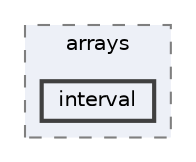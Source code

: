 digraph "env/lib/python3.12/site-packages/pandas/tests/arrays/interval"
{
 // LATEX_PDF_SIZE
  bgcolor="transparent";
  edge [fontname=Helvetica,fontsize=10,labelfontname=Helvetica,labelfontsize=10];
  node [fontname=Helvetica,fontsize=10,shape=box,height=0.2,width=0.4];
  compound=true
  subgraph clusterdir_cd4b403729bf3e741489fef5e4ef3dfc {
    graph [ bgcolor="#edf0f7", pencolor="grey50", label="arrays", fontname=Helvetica,fontsize=10 style="filled,dashed", URL="dir_cd4b403729bf3e741489fef5e4ef3dfc.html",tooltip=""]
  dir_18d3b5781da6e85199e2d9dbee33d225 [label="interval", fillcolor="#edf0f7", color="grey25", style="filled,bold", URL="dir_18d3b5781da6e85199e2d9dbee33d225.html",tooltip=""];
  }
}
